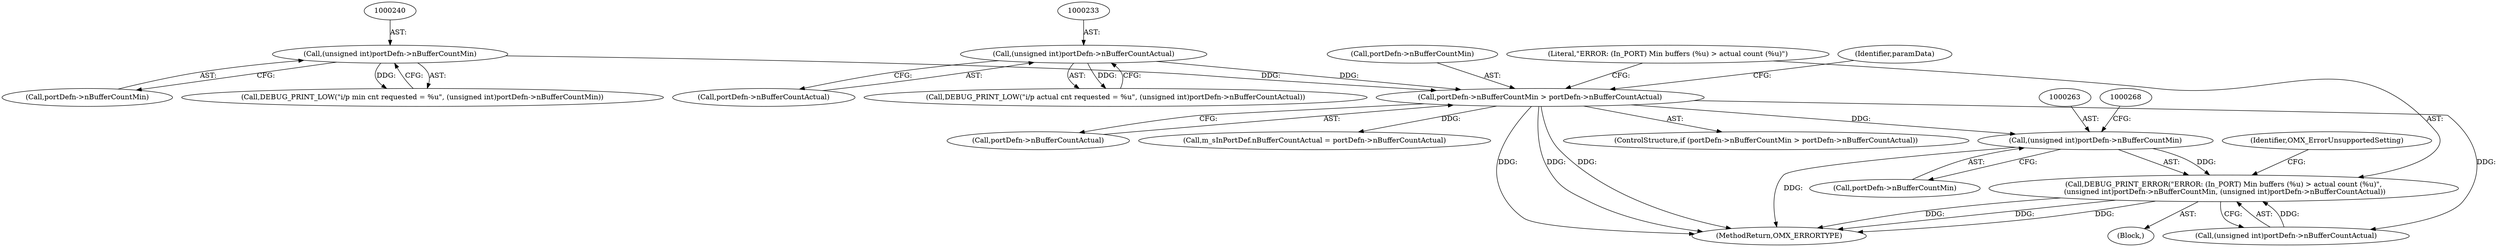 digraph "0_Android_560ccdb509a7b86186fac0fce1b25bd9a3e6a6e8_7@pointer" {
"1000262" [label="(Call,(unsigned int)portDefn->nBufferCountMin)"];
"1000252" [label="(Call,portDefn->nBufferCountMin > portDefn->nBufferCountActual)"];
"1000239" [label="(Call,(unsigned int)portDefn->nBufferCountMin)"];
"1000232" [label="(Call,(unsigned int)portDefn->nBufferCountActual)"];
"1000260" [label="(Call,DEBUG_PRINT_ERROR(\"ERROR: (In_PORT) Min buffers (%u) > actual count (%u)\",\n (unsigned int)portDefn->nBufferCountMin, (unsigned int)portDefn->nBufferCountActual))"];
"1000239" [label="(Call,(unsigned int)portDefn->nBufferCountMin)"];
"1000251" [label="(ControlStructure,if (portDefn->nBufferCountMin > portDefn->nBufferCountActual))"];
"1000259" [label="(Block,)"];
"1000237" [label="(Call,DEBUG_PRINT_LOW(\"i/p min cnt requested = %u\", (unsigned int)portDefn->nBufferCountMin))"];
"1000261" [label="(Literal,\"ERROR: (In_PORT) Min buffers (%u) > actual count (%u)\")"];
"1000262" [label="(Call,(unsigned int)portDefn->nBufferCountMin)"];
"1000230" [label="(Call,DEBUG_PRINT_LOW(\"i/p actual cnt requested = %u\", (unsigned int)portDefn->nBufferCountActual))"];
"1000241" [label="(Call,portDefn->nBufferCountMin)"];
"1000232" [label="(Call,(unsigned int)portDefn->nBufferCountActual)"];
"1000267" [label="(Call,(unsigned int)portDefn->nBufferCountActual)"];
"1000253" [label="(Call,portDefn->nBufferCountMin)"];
"1000264" [label="(Call,portDefn->nBufferCountMin)"];
"1000277" [label="(Identifier,paramData)"];
"1000256" [label="(Call,portDefn->nBufferCountActual)"];
"1000273" [label="(Identifier,OMX_ErrorUnsupportedSetting)"];
"1000252" [label="(Call,portDefn->nBufferCountMin > portDefn->nBufferCountActual)"];
"1000390" [label="(Call,m_sInPortDef.nBufferCountActual = portDefn->nBufferCountActual)"];
"1000260" [label="(Call,DEBUG_PRINT_ERROR(\"ERROR: (In_PORT) Min buffers (%u) > actual count (%u)\",\n (unsigned int)portDefn->nBufferCountMin, (unsigned int)portDefn->nBufferCountActual))"];
"1000234" [label="(Call,portDefn->nBufferCountActual)"];
"1002913" [label="(MethodReturn,OMX_ERRORTYPE)"];
"1000262" -> "1000260"  [label="AST: "];
"1000262" -> "1000264"  [label="CFG: "];
"1000263" -> "1000262"  [label="AST: "];
"1000264" -> "1000262"  [label="AST: "];
"1000268" -> "1000262"  [label="CFG: "];
"1000262" -> "1002913"  [label="DDG: "];
"1000262" -> "1000260"  [label="DDG: "];
"1000252" -> "1000262"  [label="DDG: "];
"1000252" -> "1000251"  [label="AST: "];
"1000252" -> "1000256"  [label="CFG: "];
"1000253" -> "1000252"  [label="AST: "];
"1000256" -> "1000252"  [label="AST: "];
"1000261" -> "1000252"  [label="CFG: "];
"1000277" -> "1000252"  [label="CFG: "];
"1000252" -> "1002913"  [label="DDG: "];
"1000252" -> "1002913"  [label="DDG: "];
"1000252" -> "1002913"  [label="DDG: "];
"1000239" -> "1000252"  [label="DDG: "];
"1000232" -> "1000252"  [label="DDG: "];
"1000252" -> "1000267"  [label="DDG: "];
"1000252" -> "1000390"  [label="DDG: "];
"1000239" -> "1000237"  [label="AST: "];
"1000239" -> "1000241"  [label="CFG: "];
"1000240" -> "1000239"  [label="AST: "];
"1000241" -> "1000239"  [label="AST: "];
"1000237" -> "1000239"  [label="CFG: "];
"1000239" -> "1000237"  [label="DDG: "];
"1000232" -> "1000230"  [label="AST: "];
"1000232" -> "1000234"  [label="CFG: "];
"1000233" -> "1000232"  [label="AST: "];
"1000234" -> "1000232"  [label="AST: "];
"1000230" -> "1000232"  [label="CFG: "];
"1000232" -> "1000230"  [label="DDG: "];
"1000260" -> "1000259"  [label="AST: "];
"1000260" -> "1000267"  [label="CFG: "];
"1000261" -> "1000260"  [label="AST: "];
"1000267" -> "1000260"  [label="AST: "];
"1000273" -> "1000260"  [label="CFG: "];
"1000260" -> "1002913"  [label="DDG: "];
"1000260" -> "1002913"  [label="DDG: "];
"1000260" -> "1002913"  [label="DDG: "];
"1000267" -> "1000260"  [label="DDG: "];
}
